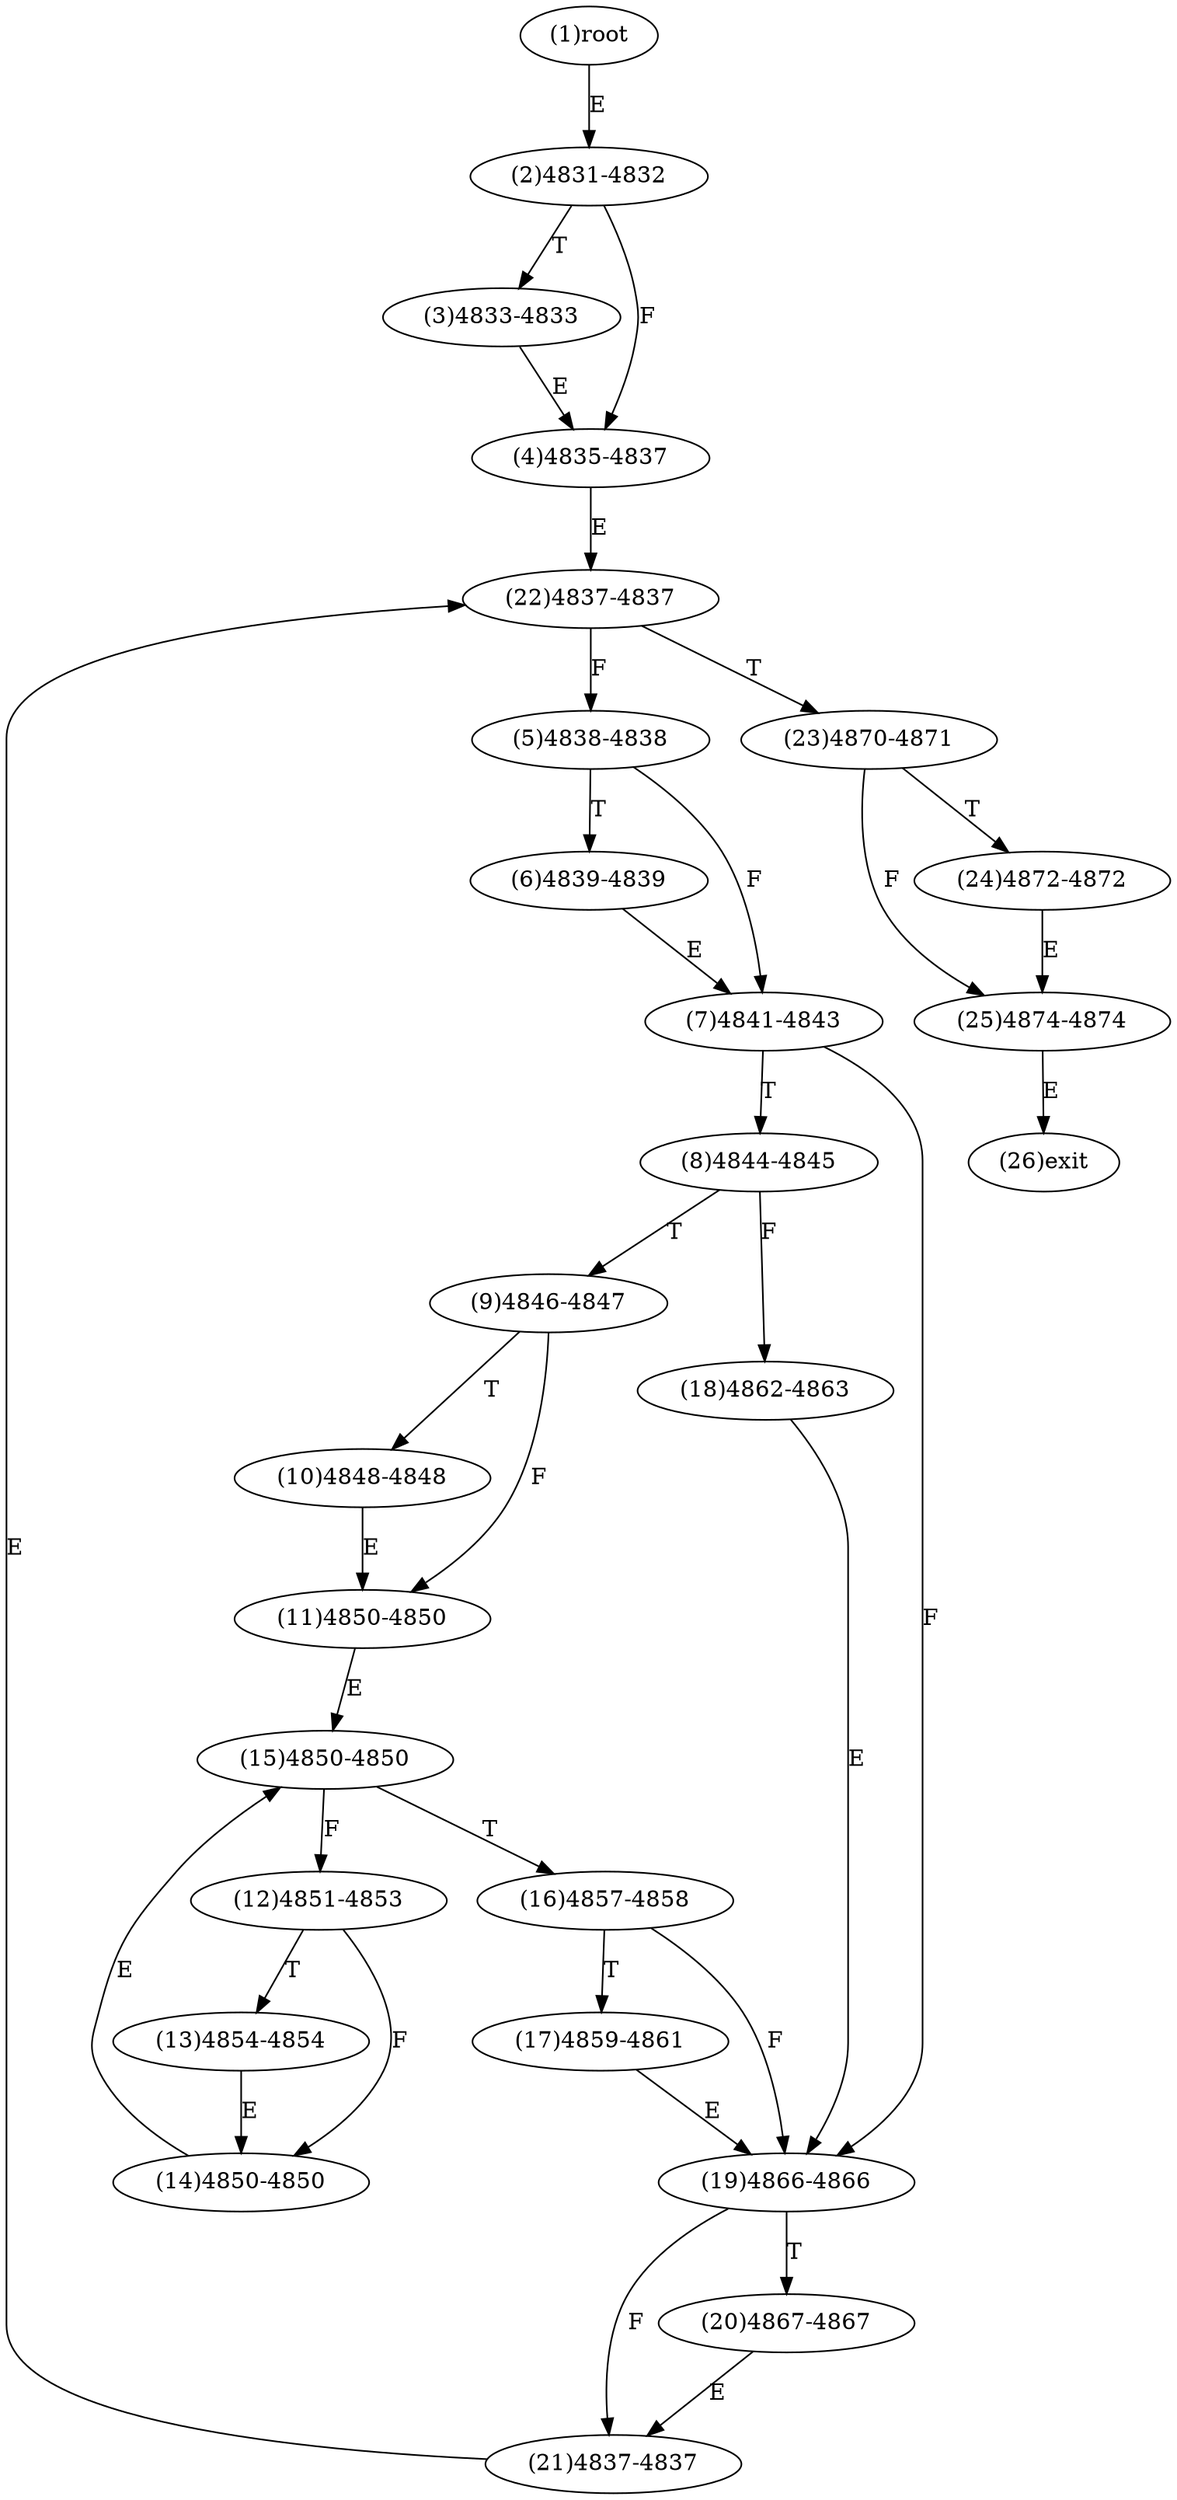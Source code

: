digraph "" { 
1[ label="(1)root"];
2[ label="(2)4831-4832"];
3[ label="(3)4833-4833"];
4[ label="(4)4835-4837"];
5[ label="(5)4838-4838"];
6[ label="(6)4839-4839"];
7[ label="(7)4841-4843"];
8[ label="(8)4844-4845"];
9[ label="(9)4846-4847"];
10[ label="(10)4848-4848"];
11[ label="(11)4850-4850"];
12[ label="(12)4851-4853"];
13[ label="(13)4854-4854"];
14[ label="(14)4850-4850"];
15[ label="(15)4850-4850"];
17[ label="(17)4859-4861"];
16[ label="(16)4857-4858"];
19[ label="(19)4866-4866"];
18[ label="(18)4862-4863"];
21[ label="(21)4837-4837"];
20[ label="(20)4867-4867"];
23[ label="(23)4870-4871"];
22[ label="(22)4837-4837"];
25[ label="(25)4874-4874"];
24[ label="(24)4872-4872"];
26[ label="(26)exit"];
1->2[ label="E"];
2->4[ label="F"];
2->3[ label="T"];
3->4[ label="E"];
4->22[ label="E"];
5->7[ label="F"];
5->6[ label="T"];
6->7[ label="E"];
7->19[ label="F"];
7->8[ label="T"];
8->18[ label="F"];
8->9[ label="T"];
9->11[ label="F"];
9->10[ label="T"];
10->11[ label="E"];
11->15[ label="E"];
12->14[ label="F"];
12->13[ label="T"];
13->14[ label="E"];
14->15[ label="E"];
15->12[ label="F"];
15->16[ label="T"];
16->19[ label="F"];
16->17[ label="T"];
17->19[ label="E"];
18->19[ label="E"];
19->21[ label="F"];
19->20[ label="T"];
20->21[ label="E"];
21->22[ label="E"];
22->5[ label="F"];
22->23[ label="T"];
23->25[ label="F"];
23->24[ label="T"];
24->25[ label="E"];
25->26[ label="E"];
}